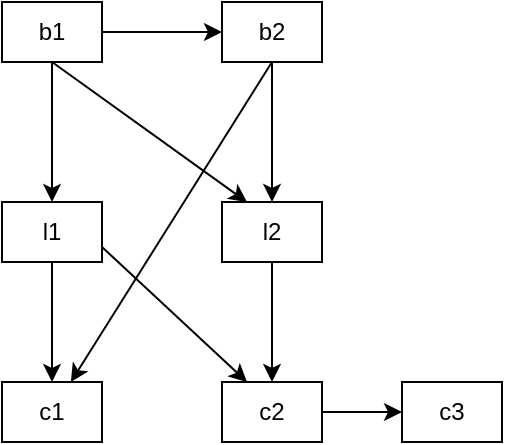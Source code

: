 <mxfile version="14.7.7" type="device"><diagram id="zpQ2r5yo17yFBNL_MmSG" name="第 1 页"><mxGraphModel dx="516" dy="467" grid="1" gridSize="10" guides="1" tooltips="1" connect="1" arrows="1" fold="1" page="1" pageScale="1" pageWidth="827" pageHeight="1169" math="0" shadow="0"><root><mxCell id="0"/><mxCell id="1" parent="0"/><mxCell id="9" style="edgeStyle=orthogonalEdgeStyle;rounded=0;orthogonalLoop=1;jettySize=auto;html=1;exitX=0.5;exitY=1;exitDx=0;exitDy=0;entryX=0.5;entryY=0;entryDx=0;entryDy=0;" parent="1" source="2" target="4" edge="1"><mxGeometry relative="1" as="geometry"/></mxCell><mxCell id="10" style="rounded=0;orthogonalLoop=1;jettySize=auto;html=1;exitX=0.5;exitY=1;exitDx=0;exitDy=0;entryX=0.25;entryY=0;entryDx=0;entryDy=0;" parent="1" source="2" target="5" edge="1"><mxGeometry relative="1" as="geometry"/></mxCell><mxCell id="12" style="edgeStyle=none;rounded=0;orthogonalLoop=1;jettySize=auto;html=1;exitX=1;exitY=0.5;exitDx=0;exitDy=0;" parent="1" source="2" target="3" edge="1"><mxGeometry relative="1" as="geometry"/></mxCell><mxCell id="2" value="b1" style="rounded=0;whiteSpace=wrap;html=1;" parent="1" vertex="1"><mxGeometry x="70" y="20" width="50" height="30" as="geometry"/></mxCell><mxCell id="11" style="edgeStyle=none;rounded=0;orthogonalLoop=1;jettySize=auto;html=1;exitX=0.5;exitY=1;exitDx=0;exitDy=0;" parent="1" source="3" target="5" edge="1"><mxGeometry relative="1" as="geometry"/></mxCell><mxCell id="14" style="edgeStyle=none;rounded=0;orthogonalLoop=1;jettySize=auto;html=1;exitX=0.5;exitY=1;exitDx=0;exitDy=0;" parent="1" source="3" target="6" edge="1"><mxGeometry relative="1" as="geometry"/></mxCell><mxCell id="3" value="b2" style="rounded=0;whiteSpace=wrap;html=1;" parent="1" vertex="1"><mxGeometry x="180" y="20" width="50" height="30" as="geometry"/></mxCell><mxCell id="13" style="edgeStyle=none;rounded=0;orthogonalLoop=1;jettySize=auto;html=1;exitX=0.5;exitY=1;exitDx=0;exitDy=0;entryX=0.5;entryY=0;entryDx=0;entryDy=0;" parent="1" source="4" target="6" edge="1"><mxGeometry relative="1" as="geometry"/></mxCell><mxCell id="16" style="edgeStyle=none;rounded=0;orthogonalLoop=1;jettySize=auto;html=1;exitX=1;exitY=0.75;exitDx=0;exitDy=0;entryX=0.25;entryY=0;entryDx=0;entryDy=0;" parent="1" source="4" target="7" edge="1"><mxGeometry relative="1" as="geometry"><mxPoint x="200" y="200" as="targetPoint"/></mxGeometry></mxCell><mxCell id="4" value="l1" style="rounded=0;whiteSpace=wrap;html=1;" parent="1" vertex="1"><mxGeometry x="70" y="120" width="50" height="30" as="geometry"/></mxCell><mxCell id="15" style="edgeStyle=none;rounded=0;orthogonalLoop=1;jettySize=auto;html=1;exitX=0.5;exitY=1;exitDx=0;exitDy=0;" parent="1" source="5" target="7" edge="1"><mxGeometry relative="1" as="geometry"/></mxCell><mxCell id="5" value="l2" style="rounded=0;whiteSpace=wrap;html=1;" parent="1" vertex="1"><mxGeometry x="180" y="120" width="50" height="30" as="geometry"/></mxCell><mxCell id="6" value="c1" style="rounded=0;whiteSpace=wrap;html=1;" parent="1" vertex="1"><mxGeometry x="70" y="210" width="50" height="30" as="geometry"/></mxCell><mxCell id="17" style="edgeStyle=none;rounded=0;orthogonalLoop=1;jettySize=auto;html=1;exitX=1;exitY=0.5;exitDx=0;exitDy=0;" parent="1" source="7" target="8" edge="1"><mxGeometry relative="1" as="geometry"/></mxCell><mxCell id="7" value="c2" style="rounded=0;whiteSpace=wrap;html=1;" parent="1" vertex="1"><mxGeometry x="180" y="210" width="50" height="30" as="geometry"/></mxCell><mxCell id="8" value="c3" style="rounded=0;whiteSpace=wrap;html=1;" parent="1" vertex="1"><mxGeometry x="270" y="210" width="50" height="30" as="geometry"/></mxCell></root></mxGraphModel></diagram></mxfile>